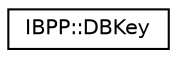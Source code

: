 digraph "Graphical Class Hierarchy"
{
 // LATEX_PDF_SIZE
  edge [fontname="Helvetica",fontsize="10",labelfontname="Helvetica",labelfontsize="10"];
  node [fontname="Helvetica",fontsize="10",shape=record];
  rankdir="LR";
  Node0 [label="IBPP::DBKey",height=0.2,width=0.4,color="black", fillcolor="white", style="filled",URL="$classIBPP_1_1DBKey.html",tooltip=" "];
}
